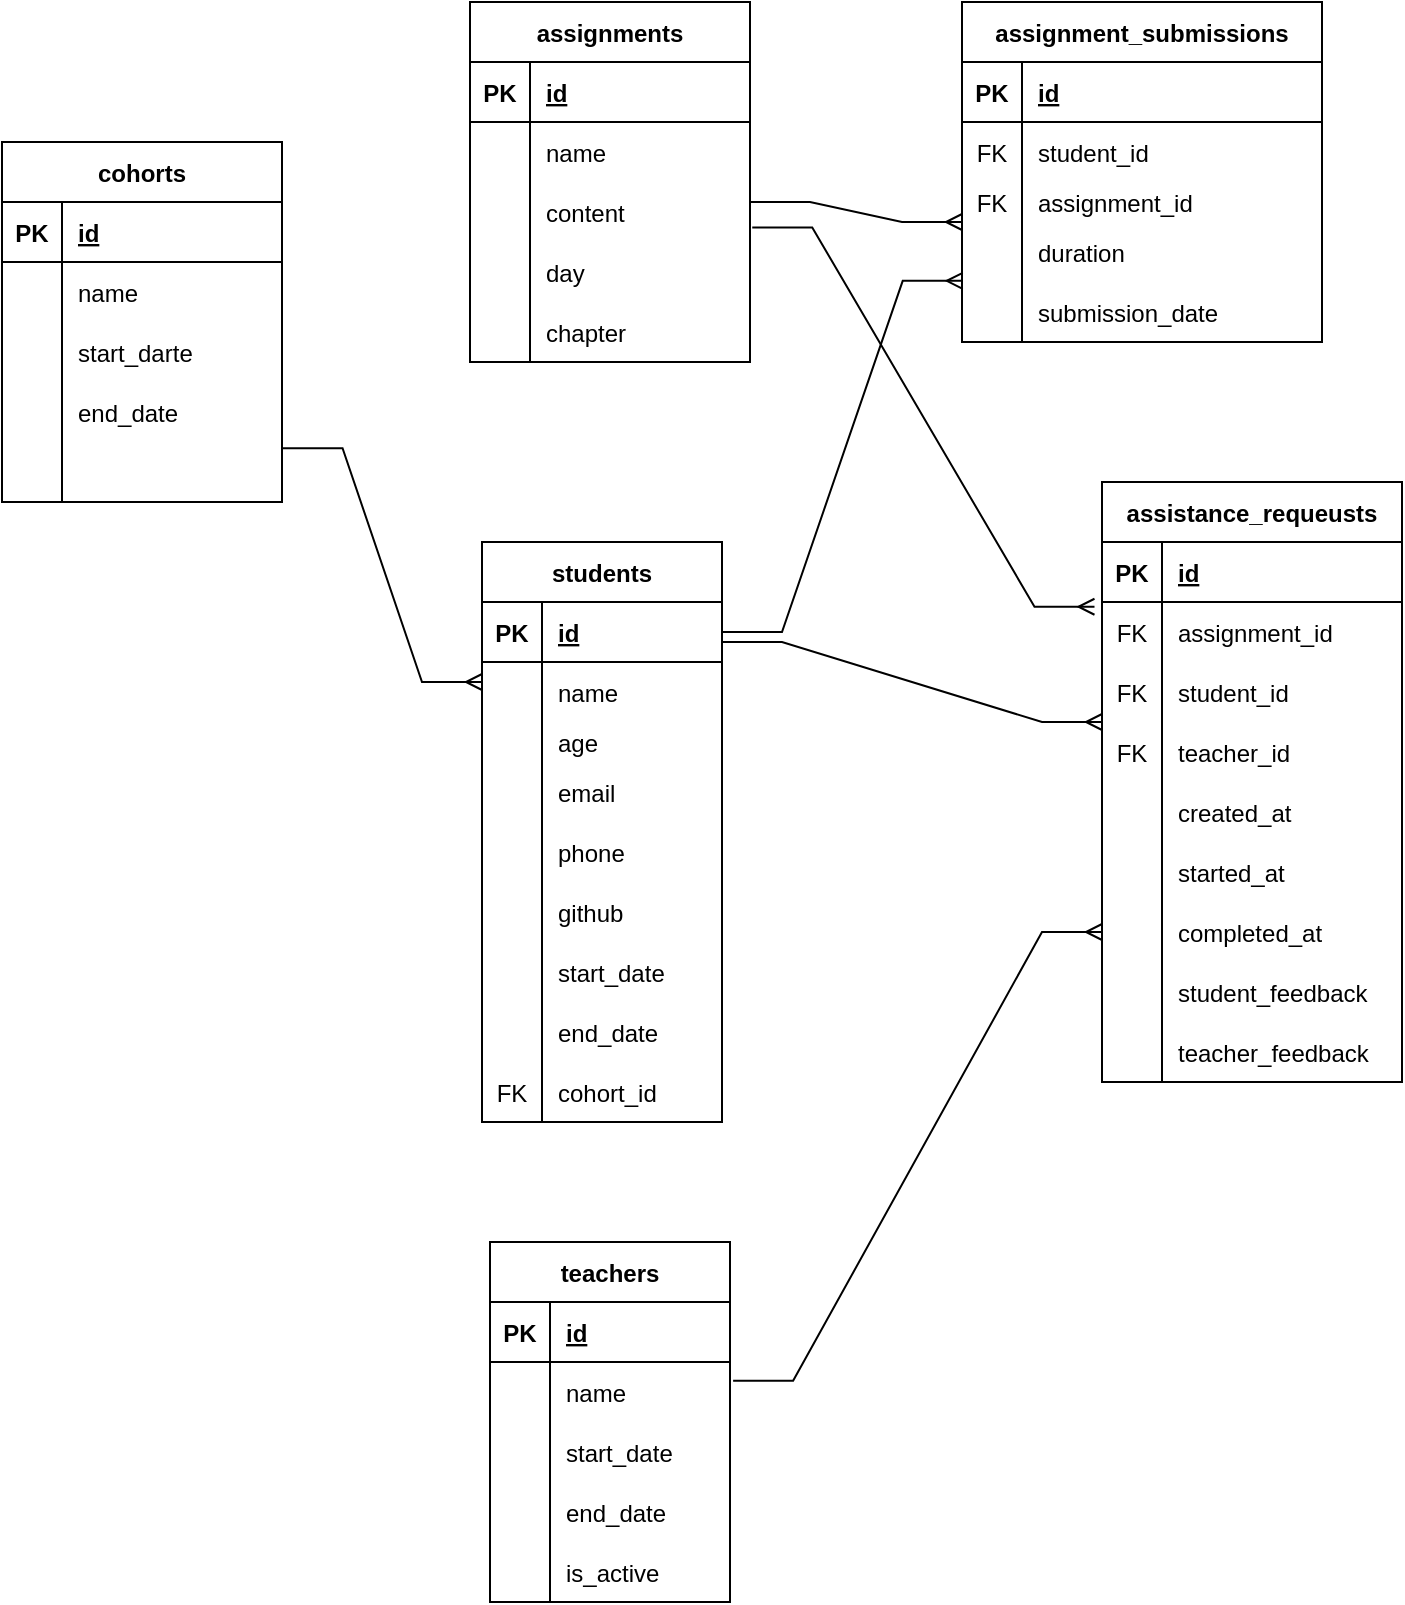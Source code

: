 <mxfile version="20.7.2" type="github"><diagram id="LZzgHVy19euPADQEbw0K" name="Page-1"><mxGraphModel dx="1434" dy="796" grid="1" gridSize="10" guides="1" tooltips="1" connect="1" arrows="1" fold="1" page="1" pageScale="1" pageWidth="827" pageHeight="1169" math="0" shadow="0"><root><mxCell id="0"/><mxCell id="1" parent="0"/><mxCell id="wdSl_G30ESvGgFCL4n-h-70" value="teachers" style="shape=table;startSize=30;container=1;collapsible=1;childLayout=tableLayout;fixedRows=1;rowLines=0;fontStyle=1;align=center;resizeLast=1;" parent="1" vertex="1"><mxGeometry x="284" y="660" width="120" height="180" as="geometry"/></mxCell><mxCell id="wdSl_G30ESvGgFCL4n-h-71" value="" style="shape=tableRow;horizontal=0;startSize=0;swimlaneHead=0;swimlaneBody=0;fillColor=none;collapsible=0;dropTarget=0;points=[[0,0.5],[1,0.5]];portConstraint=eastwest;top=0;left=0;right=0;bottom=1;" parent="wdSl_G30ESvGgFCL4n-h-70" vertex="1"><mxGeometry y="30" width="120" height="30" as="geometry"/></mxCell><mxCell id="wdSl_G30ESvGgFCL4n-h-72" value="PK" style="shape=partialRectangle;connectable=0;fillColor=none;top=0;left=0;bottom=0;right=0;fontStyle=1;overflow=hidden;" parent="wdSl_G30ESvGgFCL4n-h-71" vertex="1"><mxGeometry width="30" height="30" as="geometry"><mxRectangle width="30" height="30" as="alternateBounds"/></mxGeometry></mxCell><mxCell id="wdSl_G30ESvGgFCL4n-h-73" value="id" style="shape=partialRectangle;connectable=0;fillColor=none;top=0;left=0;bottom=0;right=0;align=left;spacingLeft=6;fontStyle=5;overflow=hidden;" parent="wdSl_G30ESvGgFCL4n-h-71" vertex="1"><mxGeometry x="30" width="90" height="30" as="geometry"><mxRectangle width="90" height="30" as="alternateBounds"/></mxGeometry></mxCell><mxCell id="wdSl_G30ESvGgFCL4n-h-74" value="" style="shape=tableRow;horizontal=0;startSize=0;swimlaneHead=0;swimlaneBody=0;fillColor=none;collapsible=0;dropTarget=0;points=[[0,0.5],[1,0.5]];portConstraint=eastwest;top=0;left=0;right=0;bottom=0;" parent="wdSl_G30ESvGgFCL4n-h-70" vertex="1"><mxGeometry y="60" width="120" height="30" as="geometry"/></mxCell><mxCell id="wdSl_G30ESvGgFCL4n-h-75" value="" style="shape=partialRectangle;connectable=0;fillColor=none;top=0;left=0;bottom=0;right=0;editable=1;overflow=hidden;" parent="wdSl_G30ESvGgFCL4n-h-74" vertex="1"><mxGeometry width="30" height="30" as="geometry"><mxRectangle width="30" height="30" as="alternateBounds"/></mxGeometry></mxCell><mxCell id="wdSl_G30ESvGgFCL4n-h-76" value="name" style="shape=partialRectangle;connectable=0;fillColor=none;top=0;left=0;bottom=0;right=0;align=left;spacingLeft=6;overflow=hidden;" parent="wdSl_G30ESvGgFCL4n-h-74" vertex="1"><mxGeometry x="30" width="90" height="30" as="geometry"><mxRectangle width="90" height="30" as="alternateBounds"/></mxGeometry></mxCell><mxCell id="wdSl_G30ESvGgFCL4n-h-77" value="" style="shape=tableRow;horizontal=0;startSize=0;swimlaneHead=0;swimlaneBody=0;fillColor=none;collapsible=0;dropTarget=0;points=[[0,0.5],[1,0.5]];portConstraint=eastwest;top=0;left=0;right=0;bottom=0;" parent="wdSl_G30ESvGgFCL4n-h-70" vertex="1"><mxGeometry y="90" width="120" height="30" as="geometry"/></mxCell><mxCell id="wdSl_G30ESvGgFCL4n-h-78" value="" style="shape=partialRectangle;connectable=0;fillColor=none;top=0;left=0;bottom=0;right=0;editable=1;overflow=hidden;" parent="wdSl_G30ESvGgFCL4n-h-77" vertex="1"><mxGeometry width="30" height="30" as="geometry"><mxRectangle width="30" height="30" as="alternateBounds"/></mxGeometry></mxCell><mxCell id="wdSl_G30ESvGgFCL4n-h-79" value="start_date" style="shape=partialRectangle;connectable=0;fillColor=none;top=0;left=0;bottom=0;right=0;align=left;spacingLeft=6;overflow=hidden;" parent="wdSl_G30ESvGgFCL4n-h-77" vertex="1"><mxGeometry x="30" width="90" height="30" as="geometry"><mxRectangle width="90" height="30" as="alternateBounds"/></mxGeometry></mxCell><mxCell id="wdSl_G30ESvGgFCL4n-h-80" value="" style="shape=tableRow;horizontal=0;startSize=0;swimlaneHead=0;swimlaneBody=0;fillColor=none;collapsible=0;dropTarget=0;points=[[0,0.5],[1,0.5]];portConstraint=eastwest;top=0;left=0;right=0;bottom=0;" parent="wdSl_G30ESvGgFCL4n-h-70" vertex="1"><mxGeometry y="120" width="120" height="30" as="geometry"/></mxCell><mxCell id="wdSl_G30ESvGgFCL4n-h-81" value="" style="shape=partialRectangle;connectable=0;fillColor=none;top=0;left=0;bottom=0;right=0;editable=1;overflow=hidden;" parent="wdSl_G30ESvGgFCL4n-h-80" vertex="1"><mxGeometry width="30" height="30" as="geometry"><mxRectangle width="30" height="30" as="alternateBounds"/></mxGeometry></mxCell><mxCell id="wdSl_G30ESvGgFCL4n-h-82" value="end_date" style="shape=partialRectangle;connectable=0;fillColor=none;top=0;left=0;bottom=0;right=0;align=left;spacingLeft=6;overflow=hidden;" parent="wdSl_G30ESvGgFCL4n-h-80" vertex="1"><mxGeometry x="30" width="90" height="30" as="geometry"><mxRectangle width="90" height="30" as="alternateBounds"/></mxGeometry></mxCell><mxCell id="wdSl_G30ESvGgFCL4n-h-83" value="" style="shape=tableRow;horizontal=0;startSize=0;swimlaneHead=0;swimlaneBody=0;fillColor=none;collapsible=0;dropTarget=0;points=[[0,0.5],[1,0.5]];portConstraint=eastwest;top=0;left=0;right=0;bottom=0;" parent="wdSl_G30ESvGgFCL4n-h-70" vertex="1"><mxGeometry y="150" width="120" height="30" as="geometry"/></mxCell><mxCell id="wdSl_G30ESvGgFCL4n-h-84" value="" style="shape=partialRectangle;connectable=0;fillColor=none;top=0;left=0;bottom=0;right=0;editable=1;overflow=hidden;" parent="wdSl_G30ESvGgFCL4n-h-83" vertex="1"><mxGeometry width="30" height="30" as="geometry"><mxRectangle width="30" height="30" as="alternateBounds"/></mxGeometry></mxCell><mxCell id="wdSl_G30ESvGgFCL4n-h-85" value="is_active" style="shape=partialRectangle;connectable=0;fillColor=none;top=0;left=0;bottom=0;right=0;align=left;spacingLeft=6;overflow=hidden;" parent="wdSl_G30ESvGgFCL4n-h-83" vertex="1"><mxGeometry x="30" width="90" height="30" as="geometry"><mxRectangle width="90" height="30" as="alternateBounds"/></mxGeometry></mxCell><mxCell id="wdSl_G30ESvGgFCL4n-h-95" value="assistance_requeusts" style="shape=table;startSize=30;container=1;collapsible=1;childLayout=tableLayout;fixedRows=1;rowLines=0;fontStyle=1;align=center;resizeLast=1;" parent="1" vertex="1"><mxGeometry x="590" y="280" width="150" height="300" as="geometry"/></mxCell><mxCell id="wdSl_G30ESvGgFCL4n-h-96" value="" style="shape=tableRow;horizontal=0;startSize=0;swimlaneHead=0;swimlaneBody=0;fillColor=none;collapsible=0;dropTarget=0;points=[[0,0.5],[1,0.5]];portConstraint=eastwest;top=0;left=0;right=0;bottom=1;" parent="wdSl_G30ESvGgFCL4n-h-95" vertex="1"><mxGeometry y="30" width="150" height="30" as="geometry"/></mxCell><mxCell id="wdSl_G30ESvGgFCL4n-h-97" value="PK" style="shape=partialRectangle;connectable=0;fillColor=none;top=0;left=0;bottom=0;right=0;fontStyle=1;overflow=hidden;" parent="wdSl_G30ESvGgFCL4n-h-96" vertex="1"><mxGeometry width="30" height="30" as="geometry"><mxRectangle width="30" height="30" as="alternateBounds"/></mxGeometry></mxCell><mxCell id="wdSl_G30ESvGgFCL4n-h-98" value="id" style="shape=partialRectangle;connectable=0;fillColor=none;top=0;left=0;bottom=0;right=0;align=left;spacingLeft=6;fontStyle=5;overflow=hidden;" parent="wdSl_G30ESvGgFCL4n-h-96" vertex="1"><mxGeometry x="30" width="120" height="30" as="geometry"><mxRectangle width="120" height="30" as="alternateBounds"/></mxGeometry></mxCell><mxCell id="wdSl_G30ESvGgFCL4n-h-99" value="" style="shape=tableRow;horizontal=0;startSize=0;swimlaneHead=0;swimlaneBody=0;fillColor=none;collapsible=0;dropTarget=0;points=[[0,0.5],[1,0.5]];portConstraint=eastwest;top=0;left=0;right=0;bottom=0;" parent="wdSl_G30ESvGgFCL4n-h-95" vertex="1"><mxGeometry y="60" width="150" height="30" as="geometry"/></mxCell><mxCell id="wdSl_G30ESvGgFCL4n-h-100" value="FK" style="shape=partialRectangle;connectable=0;fillColor=none;top=0;left=0;bottom=0;right=0;editable=1;overflow=hidden;" parent="wdSl_G30ESvGgFCL4n-h-99" vertex="1"><mxGeometry width="30" height="30" as="geometry"><mxRectangle width="30" height="30" as="alternateBounds"/></mxGeometry></mxCell><mxCell id="wdSl_G30ESvGgFCL4n-h-101" value="assignment_id" style="shape=partialRectangle;connectable=0;fillColor=none;top=0;left=0;bottom=0;right=0;align=left;spacingLeft=6;overflow=hidden;" parent="wdSl_G30ESvGgFCL4n-h-99" vertex="1"><mxGeometry x="30" width="120" height="30" as="geometry"><mxRectangle width="120" height="30" as="alternateBounds"/></mxGeometry></mxCell><mxCell id="wdSl_G30ESvGgFCL4n-h-102" value="" style="shape=tableRow;horizontal=0;startSize=0;swimlaneHead=0;swimlaneBody=0;fillColor=none;collapsible=0;dropTarget=0;points=[[0,0.5],[1,0.5]];portConstraint=eastwest;top=0;left=0;right=0;bottom=0;" parent="wdSl_G30ESvGgFCL4n-h-95" vertex="1"><mxGeometry y="90" width="150" height="30" as="geometry"/></mxCell><mxCell id="wdSl_G30ESvGgFCL4n-h-103" value="FK" style="shape=partialRectangle;connectable=0;fillColor=none;top=0;left=0;bottom=0;right=0;editable=1;overflow=hidden;" parent="wdSl_G30ESvGgFCL4n-h-102" vertex="1"><mxGeometry width="30" height="30" as="geometry"><mxRectangle width="30" height="30" as="alternateBounds"/></mxGeometry></mxCell><mxCell id="wdSl_G30ESvGgFCL4n-h-104" value="student_id" style="shape=partialRectangle;connectable=0;fillColor=none;top=0;left=0;bottom=0;right=0;align=left;spacingLeft=6;overflow=hidden;" parent="wdSl_G30ESvGgFCL4n-h-102" vertex="1"><mxGeometry x="30" width="120" height="30" as="geometry"><mxRectangle width="120" height="30" as="alternateBounds"/></mxGeometry></mxCell><mxCell id="wdSl_G30ESvGgFCL4n-h-105" value="" style="shape=tableRow;horizontal=0;startSize=0;swimlaneHead=0;swimlaneBody=0;fillColor=none;collapsible=0;dropTarget=0;points=[[0,0.5],[1,0.5]];portConstraint=eastwest;top=0;left=0;right=0;bottom=0;" parent="wdSl_G30ESvGgFCL4n-h-95" vertex="1"><mxGeometry y="120" width="150" height="30" as="geometry"/></mxCell><mxCell id="wdSl_G30ESvGgFCL4n-h-106" value="FK" style="shape=partialRectangle;connectable=0;fillColor=none;top=0;left=0;bottom=0;right=0;editable=1;overflow=hidden;" parent="wdSl_G30ESvGgFCL4n-h-105" vertex="1"><mxGeometry width="30" height="30" as="geometry"><mxRectangle width="30" height="30" as="alternateBounds"/></mxGeometry></mxCell><mxCell id="wdSl_G30ESvGgFCL4n-h-107" value="teacher_id" style="shape=partialRectangle;connectable=0;fillColor=none;top=0;left=0;bottom=0;right=0;align=left;spacingLeft=6;overflow=hidden;" parent="wdSl_G30ESvGgFCL4n-h-105" vertex="1"><mxGeometry x="30" width="120" height="30" as="geometry"><mxRectangle width="120" height="30" as="alternateBounds"/></mxGeometry></mxCell><mxCell id="wdSl_G30ESvGgFCL4n-h-108" value="" style="shape=tableRow;horizontal=0;startSize=0;swimlaneHead=0;swimlaneBody=0;fillColor=none;collapsible=0;dropTarget=0;points=[[0,0.5],[1,0.5]];portConstraint=eastwest;top=0;left=0;right=0;bottom=0;" parent="wdSl_G30ESvGgFCL4n-h-95" vertex="1"><mxGeometry y="150" width="150" height="30" as="geometry"/></mxCell><mxCell id="wdSl_G30ESvGgFCL4n-h-109" value="" style="shape=partialRectangle;connectable=0;fillColor=none;top=0;left=0;bottom=0;right=0;editable=1;overflow=hidden;" parent="wdSl_G30ESvGgFCL4n-h-108" vertex="1"><mxGeometry width="30" height="30" as="geometry"><mxRectangle width="30" height="30" as="alternateBounds"/></mxGeometry></mxCell><mxCell id="wdSl_G30ESvGgFCL4n-h-110" value="created_at" style="shape=partialRectangle;connectable=0;fillColor=none;top=0;left=0;bottom=0;right=0;align=left;spacingLeft=6;overflow=hidden;" parent="wdSl_G30ESvGgFCL4n-h-108" vertex="1"><mxGeometry x="30" width="120" height="30" as="geometry"><mxRectangle width="120" height="30" as="alternateBounds"/></mxGeometry></mxCell><mxCell id="wdSl_G30ESvGgFCL4n-h-111" value="" style="shape=tableRow;horizontal=0;startSize=0;swimlaneHead=0;swimlaneBody=0;fillColor=none;collapsible=0;dropTarget=0;points=[[0,0.5],[1,0.5]];portConstraint=eastwest;top=0;left=0;right=0;bottom=0;" parent="wdSl_G30ESvGgFCL4n-h-95" vertex="1"><mxGeometry y="180" width="150" height="30" as="geometry"/></mxCell><mxCell id="wdSl_G30ESvGgFCL4n-h-112" value="" style="shape=partialRectangle;connectable=0;fillColor=none;top=0;left=0;bottom=0;right=0;editable=1;overflow=hidden;" parent="wdSl_G30ESvGgFCL4n-h-111" vertex="1"><mxGeometry width="30" height="30" as="geometry"><mxRectangle width="30" height="30" as="alternateBounds"/></mxGeometry></mxCell><mxCell id="wdSl_G30ESvGgFCL4n-h-113" value="started_at" style="shape=partialRectangle;connectable=0;fillColor=none;top=0;left=0;bottom=0;right=0;align=left;spacingLeft=6;overflow=hidden;" parent="wdSl_G30ESvGgFCL4n-h-111" vertex="1"><mxGeometry x="30" width="120" height="30" as="geometry"><mxRectangle width="120" height="30" as="alternateBounds"/></mxGeometry></mxCell><mxCell id="wdSl_G30ESvGgFCL4n-h-114" value="" style="shape=tableRow;horizontal=0;startSize=0;swimlaneHead=0;swimlaneBody=0;fillColor=none;collapsible=0;dropTarget=0;points=[[0,0.5],[1,0.5]];portConstraint=eastwest;top=0;left=0;right=0;bottom=0;" parent="wdSl_G30ESvGgFCL4n-h-95" vertex="1"><mxGeometry y="210" width="150" height="30" as="geometry"/></mxCell><mxCell id="wdSl_G30ESvGgFCL4n-h-115" value="" style="shape=partialRectangle;connectable=0;fillColor=none;top=0;left=0;bottom=0;right=0;editable=1;overflow=hidden;" parent="wdSl_G30ESvGgFCL4n-h-114" vertex="1"><mxGeometry width="30" height="30" as="geometry"><mxRectangle width="30" height="30" as="alternateBounds"/></mxGeometry></mxCell><mxCell id="wdSl_G30ESvGgFCL4n-h-116" value="completed_at" style="shape=partialRectangle;connectable=0;fillColor=none;top=0;left=0;bottom=0;right=0;align=left;spacingLeft=6;overflow=hidden;" parent="wdSl_G30ESvGgFCL4n-h-114" vertex="1"><mxGeometry x="30" width="120" height="30" as="geometry"><mxRectangle width="120" height="30" as="alternateBounds"/></mxGeometry></mxCell><mxCell id="wdSl_G30ESvGgFCL4n-h-117" value="" style="shape=tableRow;horizontal=0;startSize=0;swimlaneHead=0;swimlaneBody=0;fillColor=none;collapsible=0;dropTarget=0;points=[[0,0.5],[1,0.5]];portConstraint=eastwest;top=0;left=0;right=0;bottom=0;" parent="wdSl_G30ESvGgFCL4n-h-95" vertex="1"><mxGeometry y="240" width="150" height="30" as="geometry"/></mxCell><mxCell id="wdSl_G30ESvGgFCL4n-h-118" value="" style="shape=partialRectangle;connectable=0;fillColor=none;top=0;left=0;bottom=0;right=0;editable=1;overflow=hidden;" parent="wdSl_G30ESvGgFCL4n-h-117" vertex="1"><mxGeometry width="30" height="30" as="geometry"><mxRectangle width="30" height="30" as="alternateBounds"/></mxGeometry></mxCell><mxCell id="wdSl_G30ESvGgFCL4n-h-119" value="student_feedback" style="shape=partialRectangle;connectable=0;fillColor=none;top=0;left=0;bottom=0;right=0;align=left;spacingLeft=6;overflow=hidden;" parent="wdSl_G30ESvGgFCL4n-h-117" vertex="1"><mxGeometry x="30" width="120" height="30" as="geometry"><mxRectangle width="120" height="30" as="alternateBounds"/></mxGeometry></mxCell><mxCell id="wdSl_G30ESvGgFCL4n-h-120" value="" style="shape=tableRow;horizontal=0;startSize=0;swimlaneHead=0;swimlaneBody=0;fillColor=none;collapsible=0;dropTarget=0;points=[[0,0.5],[1,0.5]];portConstraint=eastwest;top=0;left=0;right=0;bottom=0;" parent="wdSl_G30ESvGgFCL4n-h-95" vertex="1"><mxGeometry y="270" width="150" height="30" as="geometry"/></mxCell><mxCell id="wdSl_G30ESvGgFCL4n-h-121" value="" style="shape=partialRectangle;connectable=0;fillColor=none;top=0;left=0;bottom=0;right=0;editable=1;overflow=hidden;" parent="wdSl_G30ESvGgFCL4n-h-120" vertex="1"><mxGeometry width="30" height="30" as="geometry"><mxRectangle width="30" height="30" as="alternateBounds"/></mxGeometry></mxCell><mxCell id="wdSl_G30ESvGgFCL4n-h-122" value="teacher_feedback" style="shape=partialRectangle;connectable=0;fillColor=none;top=0;left=0;bottom=0;right=0;align=left;spacingLeft=6;overflow=hidden;" parent="wdSl_G30ESvGgFCL4n-h-120" vertex="1"><mxGeometry x="30" width="120" height="30" as="geometry"><mxRectangle width="120" height="30" as="alternateBounds"/></mxGeometry></mxCell><mxCell id="wdSl_G30ESvGgFCL4n-h-123" value="students" style="shape=table;startSize=30;container=1;collapsible=1;childLayout=tableLayout;fixedRows=1;rowLines=0;fontStyle=1;align=center;resizeLast=1;" parent="1" vertex="1"><mxGeometry x="280" y="310" width="120" height="290" as="geometry"/></mxCell><mxCell id="wdSl_G30ESvGgFCL4n-h-124" value="" style="shape=tableRow;horizontal=0;startSize=0;swimlaneHead=0;swimlaneBody=0;fillColor=none;collapsible=0;dropTarget=0;points=[[0,0.5],[1,0.5]];portConstraint=eastwest;top=0;left=0;right=0;bottom=1;" parent="wdSl_G30ESvGgFCL4n-h-123" vertex="1"><mxGeometry y="30" width="120" height="30" as="geometry"/></mxCell><mxCell id="wdSl_G30ESvGgFCL4n-h-125" value="PK" style="shape=partialRectangle;connectable=0;fillColor=none;top=0;left=0;bottom=0;right=0;fontStyle=1;overflow=hidden;" parent="wdSl_G30ESvGgFCL4n-h-124" vertex="1"><mxGeometry width="30" height="30" as="geometry"><mxRectangle width="30" height="30" as="alternateBounds"/></mxGeometry></mxCell><mxCell id="wdSl_G30ESvGgFCL4n-h-126" value="id" style="shape=partialRectangle;connectable=0;fillColor=none;top=0;left=0;bottom=0;right=0;align=left;spacingLeft=6;fontStyle=5;overflow=hidden;" parent="wdSl_G30ESvGgFCL4n-h-124" vertex="1"><mxGeometry x="30" width="90" height="30" as="geometry"><mxRectangle width="90" height="30" as="alternateBounds"/></mxGeometry></mxCell><mxCell id="wdSl_G30ESvGgFCL4n-h-127" value="" style="shape=tableRow;horizontal=0;startSize=0;swimlaneHead=0;swimlaneBody=0;fillColor=none;collapsible=0;dropTarget=0;points=[[0,0.5],[1,0.5]];portConstraint=eastwest;top=0;left=0;right=0;bottom=0;" parent="wdSl_G30ESvGgFCL4n-h-123" vertex="1"><mxGeometry y="60" width="120" height="30" as="geometry"/></mxCell><mxCell id="wdSl_G30ESvGgFCL4n-h-128" value="" style="shape=partialRectangle;connectable=0;fillColor=none;top=0;left=0;bottom=0;right=0;editable=1;overflow=hidden;" parent="wdSl_G30ESvGgFCL4n-h-127" vertex="1"><mxGeometry width="30" height="30" as="geometry"><mxRectangle width="30" height="30" as="alternateBounds"/></mxGeometry></mxCell><mxCell id="wdSl_G30ESvGgFCL4n-h-129" value="name" style="shape=partialRectangle;connectable=0;fillColor=none;top=0;left=0;bottom=0;right=0;align=left;spacingLeft=6;overflow=hidden;" parent="wdSl_G30ESvGgFCL4n-h-127" vertex="1"><mxGeometry x="30" width="90" height="30" as="geometry"><mxRectangle width="90" height="30" as="alternateBounds"/></mxGeometry></mxCell><mxCell id="wdSl_G30ESvGgFCL4n-h-130" value="" style="shape=tableRow;horizontal=0;startSize=0;swimlaneHead=0;swimlaneBody=0;fillColor=none;collapsible=0;dropTarget=0;points=[[0,0.5],[1,0.5]];portConstraint=eastwest;top=0;left=0;right=0;bottom=0;" parent="wdSl_G30ESvGgFCL4n-h-123" vertex="1"><mxGeometry y="90" width="120" height="20" as="geometry"/></mxCell><mxCell id="wdSl_G30ESvGgFCL4n-h-131" value="" style="shape=partialRectangle;connectable=0;fillColor=none;top=0;left=0;bottom=0;right=0;editable=1;overflow=hidden;" parent="wdSl_G30ESvGgFCL4n-h-130" vertex="1"><mxGeometry width="30" height="20" as="geometry"><mxRectangle width="30" height="20" as="alternateBounds"/></mxGeometry></mxCell><mxCell id="wdSl_G30ESvGgFCL4n-h-132" value="age" style="shape=partialRectangle;connectable=0;fillColor=none;top=0;left=0;bottom=0;right=0;align=left;spacingLeft=6;overflow=hidden;" parent="wdSl_G30ESvGgFCL4n-h-130" vertex="1"><mxGeometry x="30" width="90" height="20" as="geometry"><mxRectangle width="90" height="20" as="alternateBounds"/></mxGeometry></mxCell><mxCell id="wdSl_G30ESvGgFCL4n-h-133" value="" style="shape=tableRow;horizontal=0;startSize=0;swimlaneHead=0;swimlaneBody=0;fillColor=none;collapsible=0;dropTarget=0;points=[[0,0.5],[1,0.5]];portConstraint=eastwest;top=0;left=0;right=0;bottom=0;" parent="wdSl_G30ESvGgFCL4n-h-123" vertex="1"><mxGeometry y="110" width="120" height="30" as="geometry"/></mxCell><mxCell id="wdSl_G30ESvGgFCL4n-h-134" value="" style="shape=partialRectangle;connectable=0;fillColor=none;top=0;left=0;bottom=0;right=0;editable=1;overflow=hidden;" parent="wdSl_G30ESvGgFCL4n-h-133" vertex="1"><mxGeometry width="30" height="30" as="geometry"><mxRectangle width="30" height="30" as="alternateBounds"/></mxGeometry></mxCell><mxCell id="wdSl_G30ESvGgFCL4n-h-135" value="email" style="shape=partialRectangle;connectable=0;fillColor=none;top=0;left=0;bottom=0;right=0;align=left;spacingLeft=6;overflow=hidden;" parent="wdSl_G30ESvGgFCL4n-h-133" vertex="1"><mxGeometry x="30" width="90" height="30" as="geometry"><mxRectangle width="90" height="30" as="alternateBounds"/></mxGeometry></mxCell><mxCell id="wdSl_G30ESvGgFCL4n-h-136" value="" style="shape=tableRow;horizontal=0;startSize=0;swimlaneHead=0;swimlaneBody=0;fillColor=none;collapsible=0;dropTarget=0;points=[[0,0.5],[1,0.5]];portConstraint=eastwest;top=0;left=0;right=0;bottom=0;" parent="wdSl_G30ESvGgFCL4n-h-123" vertex="1"><mxGeometry y="140" width="120" height="30" as="geometry"/></mxCell><mxCell id="wdSl_G30ESvGgFCL4n-h-137" value="" style="shape=partialRectangle;connectable=0;fillColor=none;top=0;left=0;bottom=0;right=0;editable=1;overflow=hidden;" parent="wdSl_G30ESvGgFCL4n-h-136" vertex="1"><mxGeometry width="30" height="30" as="geometry"><mxRectangle width="30" height="30" as="alternateBounds"/></mxGeometry></mxCell><mxCell id="wdSl_G30ESvGgFCL4n-h-138" value="phone" style="shape=partialRectangle;connectable=0;fillColor=none;top=0;left=0;bottom=0;right=0;align=left;spacingLeft=6;overflow=hidden;" parent="wdSl_G30ESvGgFCL4n-h-136" vertex="1"><mxGeometry x="30" width="90" height="30" as="geometry"><mxRectangle width="90" height="30" as="alternateBounds"/></mxGeometry></mxCell><mxCell id="wdSl_G30ESvGgFCL4n-h-343" value="" style="shape=tableRow;horizontal=0;startSize=0;swimlaneHead=0;swimlaneBody=0;fillColor=none;collapsible=0;dropTarget=0;points=[[0,0.5],[1,0.5]];portConstraint=eastwest;top=0;left=0;right=0;bottom=0;" parent="wdSl_G30ESvGgFCL4n-h-123" vertex="1"><mxGeometry y="170" width="120" height="30" as="geometry"/></mxCell><mxCell id="wdSl_G30ESvGgFCL4n-h-344" value="" style="shape=partialRectangle;connectable=0;fillColor=none;top=0;left=0;bottom=0;right=0;editable=1;overflow=hidden;" parent="wdSl_G30ESvGgFCL4n-h-343" vertex="1"><mxGeometry width="30" height="30" as="geometry"><mxRectangle width="30" height="30" as="alternateBounds"/></mxGeometry></mxCell><mxCell id="wdSl_G30ESvGgFCL4n-h-345" value="github" style="shape=partialRectangle;connectable=0;fillColor=none;top=0;left=0;bottom=0;right=0;align=left;spacingLeft=6;overflow=hidden;" parent="wdSl_G30ESvGgFCL4n-h-343" vertex="1"><mxGeometry x="30" width="90" height="30" as="geometry"><mxRectangle width="90" height="30" as="alternateBounds"/></mxGeometry></mxCell><mxCell id="wdSl_G30ESvGgFCL4n-h-346" value="" style="shape=tableRow;horizontal=0;startSize=0;swimlaneHead=0;swimlaneBody=0;fillColor=none;collapsible=0;dropTarget=0;points=[[0,0.5],[1,0.5]];portConstraint=eastwest;top=0;left=0;right=0;bottom=0;" parent="wdSl_G30ESvGgFCL4n-h-123" vertex="1"><mxGeometry y="200" width="120" height="30" as="geometry"/></mxCell><mxCell id="wdSl_G30ESvGgFCL4n-h-347" value="" style="shape=partialRectangle;connectable=0;fillColor=none;top=0;left=0;bottom=0;right=0;editable=1;overflow=hidden;" parent="wdSl_G30ESvGgFCL4n-h-346" vertex="1"><mxGeometry width="30" height="30" as="geometry"><mxRectangle width="30" height="30" as="alternateBounds"/></mxGeometry></mxCell><mxCell id="wdSl_G30ESvGgFCL4n-h-348" value="start_date" style="shape=partialRectangle;connectable=0;fillColor=none;top=0;left=0;bottom=0;right=0;align=left;spacingLeft=6;overflow=hidden;" parent="wdSl_G30ESvGgFCL4n-h-346" vertex="1"><mxGeometry x="30" width="90" height="30" as="geometry"><mxRectangle width="90" height="30" as="alternateBounds"/></mxGeometry></mxCell><mxCell id="wdSl_G30ESvGgFCL4n-h-349" value="" style="shape=tableRow;horizontal=0;startSize=0;swimlaneHead=0;swimlaneBody=0;fillColor=none;collapsible=0;dropTarget=0;points=[[0,0.5],[1,0.5]];portConstraint=eastwest;top=0;left=0;right=0;bottom=0;" parent="wdSl_G30ESvGgFCL4n-h-123" vertex="1"><mxGeometry y="230" width="120" height="30" as="geometry"/></mxCell><mxCell id="wdSl_G30ESvGgFCL4n-h-350" value="" style="shape=partialRectangle;connectable=0;fillColor=none;top=0;left=0;bottom=0;right=0;editable=1;overflow=hidden;" parent="wdSl_G30ESvGgFCL4n-h-349" vertex="1"><mxGeometry width="30" height="30" as="geometry"><mxRectangle width="30" height="30" as="alternateBounds"/></mxGeometry></mxCell><mxCell id="wdSl_G30ESvGgFCL4n-h-351" value="end_date" style="shape=partialRectangle;connectable=0;fillColor=none;top=0;left=0;bottom=0;right=0;align=left;spacingLeft=6;overflow=hidden;" parent="wdSl_G30ESvGgFCL4n-h-349" vertex="1"><mxGeometry x="30" width="90" height="30" as="geometry"><mxRectangle width="90" height="30" as="alternateBounds"/></mxGeometry></mxCell><mxCell id="wdSl_G30ESvGgFCL4n-h-352" value="" style="shape=tableRow;horizontal=0;startSize=0;swimlaneHead=0;swimlaneBody=0;fillColor=none;collapsible=0;dropTarget=0;points=[[0,0.5],[1,0.5]];portConstraint=eastwest;top=0;left=0;right=0;bottom=0;" parent="wdSl_G30ESvGgFCL4n-h-123" vertex="1"><mxGeometry y="260" width="120" height="30" as="geometry"/></mxCell><mxCell id="wdSl_G30ESvGgFCL4n-h-353" value="FK" style="shape=partialRectangle;connectable=0;fillColor=none;top=0;left=0;bottom=0;right=0;editable=1;overflow=hidden;" parent="wdSl_G30ESvGgFCL4n-h-352" vertex="1"><mxGeometry width="30" height="30" as="geometry"><mxRectangle width="30" height="30" as="alternateBounds"/></mxGeometry></mxCell><mxCell id="wdSl_G30ESvGgFCL4n-h-354" value="cohort_id" style="shape=partialRectangle;connectable=0;fillColor=none;top=0;left=0;bottom=0;right=0;align=left;spacingLeft=6;overflow=hidden;" parent="wdSl_G30ESvGgFCL4n-h-352" vertex="1"><mxGeometry x="30" width="90" height="30" as="geometry"><mxRectangle width="90" height="30" as="alternateBounds"/></mxGeometry></mxCell><mxCell id="wdSl_G30ESvGgFCL4n-h-141" value="" style="edgeStyle=entityRelationEdgeStyle;fontSize=12;html=1;endArrow=ERmany;rounded=0;entryX=0;entryY=0.5;entryDx=0;entryDy=0;exitX=1.013;exitY=0.314;exitDx=0;exitDy=0;exitPerimeter=0;" parent="1" source="wdSl_G30ESvGgFCL4n-h-74" target="wdSl_G30ESvGgFCL4n-h-114" edge="1"><mxGeometry width="100" height="100" relative="1" as="geometry"><mxPoint x="220" y="350" as="sourcePoint"/><mxPoint x="320" y="250" as="targetPoint"/></mxGeometry></mxCell><mxCell id="wdSl_G30ESvGgFCL4n-h-153" value="" style="edgeStyle=entityRelationEdgeStyle;fontSize=12;html=1;endArrow=ERmany;rounded=0;movable=1;resizable=1;rotatable=1;deletable=1;editable=1;connectable=1;entryX=0;entryY=0;entryDx=0;entryDy=0;entryPerimeter=0;" parent="1" target="wdSl_G30ESvGgFCL4n-h-105" edge="1"><mxGeometry width="100" height="100" relative="1" as="geometry"><mxPoint x="400" y="360" as="sourcePoint"/><mxPoint x="500" y="350" as="targetPoint"/></mxGeometry></mxCell><mxCell id="wdSl_G30ESvGgFCL4n-h-154" value="assignments" style="shape=table;startSize=30;container=1;collapsible=1;childLayout=tableLayout;fixedRows=1;rowLines=0;fontStyle=1;align=center;resizeLast=1;" parent="1" vertex="1"><mxGeometry x="274" y="40" width="140" height="180" as="geometry"/></mxCell><mxCell id="wdSl_G30ESvGgFCL4n-h-155" value="" style="shape=tableRow;horizontal=0;startSize=0;swimlaneHead=0;swimlaneBody=0;fillColor=none;collapsible=0;dropTarget=0;points=[[0,0.5],[1,0.5]];portConstraint=eastwest;top=0;left=0;right=0;bottom=1;" parent="wdSl_G30ESvGgFCL4n-h-154" vertex="1"><mxGeometry y="30" width="140" height="30" as="geometry"/></mxCell><mxCell id="wdSl_G30ESvGgFCL4n-h-156" value="PK" style="shape=partialRectangle;connectable=0;fillColor=none;top=0;left=0;bottom=0;right=0;fontStyle=1;overflow=hidden;" parent="wdSl_G30ESvGgFCL4n-h-155" vertex="1"><mxGeometry width="30" height="30" as="geometry"><mxRectangle width="30" height="30" as="alternateBounds"/></mxGeometry></mxCell><mxCell id="wdSl_G30ESvGgFCL4n-h-157" value="id" style="shape=partialRectangle;connectable=0;fillColor=none;top=0;left=0;bottom=0;right=0;align=left;spacingLeft=6;fontStyle=5;overflow=hidden;" parent="wdSl_G30ESvGgFCL4n-h-155" vertex="1"><mxGeometry x="30" width="110" height="30" as="geometry"><mxRectangle width="110" height="30" as="alternateBounds"/></mxGeometry></mxCell><mxCell id="wdSl_G30ESvGgFCL4n-h-158" value="" style="shape=tableRow;horizontal=0;startSize=0;swimlaneHead=0;swimlaneBody=0;fillColor=none;collapsible=0;dropTarget=0;points=[[0,0.5],[1,0.5]];portConstraint=eastwest;top=0;left=0;right=0;bottom=0;" parent="wdSl_G30ESvGgFCL4n-h-154" vertex="1"><mxGeometry y="60" width="140" height="30" as="geometry"/></mxCell><mxCell id="wdSl_G30ESvGgFCL4n-h-159" value="" style="shape=partialRectangle;connectable=0;fillColor=none;top=0;left=0;bottom=0;right=0;editable=1;overflow=hidden;" parent="wdSl_G30ESvGgFCL4n-h-158" vertex="1"><mxGeometry width="30" height="30" as="geometry"><mxRectangle width="30" height="30" as="alternateBounds"/></mxGeometry></mxCell><mxCell id="wdSl_G30ESvGgFCL4n-h-160" value="name" style="shape=partialRectangle;connectable=0;fillColor=none;top=0;left=0;bottom=0;right=0;align=left;spacingLeft=6;overflow=hidden;" parent="wdSl_G30ESvGgFCL4n-h-158" vertex="1"><mxGeometry x="30" width="110" height="30" as="geometry"><mxRectangle width="110" height="30" as="alternateBounds"/></mxGeometry></mxCell><mxCell id="wdSl_G30ESvGgFCL4n-h-161" value="" style="shape=tableRow;horizontal=0;startSize=0;swimlaneHead=0;swimlaneBody=0;fillColor=none;collapsible=0;dropTarget=0;points=[[0,0.5],[1,0.5]];portConstraint=eastwest;top=0;left=0;right=0;bottom=0;" parent="wdSl_G30ESvGgFCL4n-h-154" vertex="1"><mxGeometry y="90" width="140" height="30" as="geometry"/></mxCell><mxCell id="wdSl_G30ESvGgFCL4n-h-162" value="" style="shape=partialRectangle;connectable=0;fillColor=none;top=0;left=0;bottom=0;right=0;editable=1;overflow=hidden;" parent="wdSl_G30ESvGgFCL4n-h-161" vertex="1"><mxGeometry width="30" height="30" as="geometry"><mxRectangle width="30" height="30" as="alternateBounds"/></mxGeometry></mxCell><mxCell id="wdSl_G30ESvGgFCL4n-h-163" value="content" style="shape=partialRectangle;connectable=0;fillColor=none;top=0;left=0;bottom=0;right=0;align=left;spacingLeft=6;overflow=hidden;" parent="wdSl_G30ESvGgFCL4n-h-161" vertex="1"><mxGeometry x="30" width="110" height="30" as="geometry"><mxRectangle width="110" height="30" as="alternateBounds"/></mxGeometry></mxCell><mxCell id="wdSl_G30ESvGgFCL4n-h-164" value="" style="shape=tableRow;horizontal=0;startSize=0;swimlaneHead=0;swimlaneBody=0;fillColor=none;collapsible=0;dropTarget=0;points=[[0,0.5],[1,0.5]];portConstraint=eastwest;top=0;left=0;right=0;bottom=0;" parent="wdSl_G30ESvGgFCL4n-h-154" vertex="1"><mxGeometry y="120" width="140" height="30" as="geometry"/></mxCell><mxCell id="wdSl_G30ESvGgFCL4n-h-165" value="" style="shape=partialRectangle;connectable=0;fillColor=none;top=0;left=0;bottom=0;right=0;editable=1;overflow=hidden;" parent="wdSl_G30ESvGgFCL4n-h-164" vertex="1"><mxGeometry width="30" height="30" as="geometry"><mxRectangle width="30" height="30" as="alternateBounds"/></mxGeometry></mxCell><mxCell id="wdSl_G30ESvGgFCL4n-h-166" value="day" style="shape=partialRectangle;connectable=0;fillColor=none;top=0;left=0;bottom=0;right=0;align=left;spacingLeft=6;overflow=hidden;" parent="wdSl_G30ESvGgFCL4n-h-164" vertex="1"><mxGeometry x="30" width="110" height="30" as="geometry"><mxRectangle width="110" height="30" as="alternateBounds"/></mxGeometry></mxCell><mxCell id="wdSl_G30ESvGgFCL4n-h-180" value="" style="shape=tableRow;horizontal=0;startSize=0;swimlaneHead=0;swimlaneBody=0;fillColor=none;collapsible=0;dropTarget=0;points=[[0,0.5],[1,0.5]];portConstraint=eastwest;top=0;left=0;right=0;bottom=0;" parent="wdSl_G30ESvGgFCL4n-h-154" vertex="1"><mxGeometry y="150" width="140" height="30" as="geometry"/></mxCell><mxCell id="wdSl_G30ESvGgFCL4n-h-181" value="" style="shape=partialRectangle;connectable=0;fillColor=none;top=0;left=0;bottom=0;right=0;editable=1;overflow=hidden;" parent="wdSl_G30ESvGgFCL4n-h-180" vertex="1"><mxGeometry width="30" height="30" as="geometry"><mxRectangle width="30" height="30" as="alternateBounds"/></mxGeometry></mxCell><mxCell id="wdSl_G30ESvGgFCL4n-h-182" value="chapter" style="shape=partialRectangle;connectable=0;fillColor=none;top=0;left=0;bottom=0;right=0;align=left;spacingLeft=6;overflow=hidden;" parent="wdSl_G30ESvGgFCL4n-h-180" vertex="1"><mxGeometry x="30" width="110" height="30" as="geometry"><mxRectangle width="110" height="30" as="alternateBounds"/></mxGeometry></mxCell><mxCell id="wdSl_G30ESvGgFCL4n-h-231" value="assignment_submissions" style="shape=table;startSize=30;container=1;collapsible=1;childLayout=tableLayout;fixedRows=1;rowLines=0;fontStyle=1;align=center;resizeLast=1;" parent="1" vertex="1"><mxGeometry x="520" y="40" width="180" height="170" as="geometry"/></mxCell><mxCell id="wdSl_G30ESvGgFCL4n-h-232" value="" style="shape=tableRow;horizontal=0;startSize=0;swimlaneHead=0;swimlaneBody=0;fillColor=none;collapsible=0;dropTarget=0;points=[[0,0.5],[1,0.5]];portConstraint=eastwest;top=0;left=0;right=0;bottom=1;" parent="wdSl_G30ESvGgFCL4n-h-231" vertex="1"><mxGeometry y="30" width="180" height="30" as="geometry"/></mxCell><mxCell id="wdSl_G30ESvGgFCL4n-h-233" value="PK" style="shape=partialRectangle;connectable=0;fillColor=none;top=0;left=0;bottom=0;right=0;fontStyle=1;overflow=hidden;" parent="wdSl_G30ESvGgFCL4n-h-232" vertex="1"><mxGeometry width="30" height="30" as="geometry"><mxRectangle width="30" height="30" as="alternateBounds"/></mxGeometry></mxCell><mxCell id="wdSl_G30ESvGgFCL4n-h-234" value="id" style="shape=partialRectangle;connectable=0;fillColor=none;top=0;left=0;bottom=0;right=0;align=left;spacingLeft=6;fontStyle=5;overflow=hidden;" parent="wdSl_G30ESvGgFCL4n-h-232" vertex="1"><mxGeometry x="30" width="150" height="30" as="geometry"><mxRectangle width="150" height="30" as="alternateBounds"/></mxGeometry></mxCell><mxCell id="wdSl_G30ESvGgFCL4n-h-235" value="" style="shape=tableRow;horizontal=0;startSize=0;swimlaneHead=0;swimlaneBody=0;fillColor=none;collapsible=0;dropTarget=0;points=[[0,0.5],[1,0.5]];portConstraint=eastwest;top=0;left=0;right=0;bottom=0;" parent="wdSl_G30ESvGgFCL4n-h-231" vertex="1"><mxGeometry y="60" width="180" height="30" as="geometry"/></mxCell><mxCell id="wdSl_G30ESvGgFCL4n-h-236" value="FK" style="shape=partialRectangle;connectable=0;fillColor=none;top=0;left=0;bottom=0;right=0;editable=1;overflow=hidden;" parent="wdSl_G30ESvGgFCL4n-h-235" vertex="1"><mxGeometry width="30" height="30" as="geometry"><mxRectangle width="30" height="30" as="alternateBounds"/></mxGeometry></mxCell><mxCell id="wdSl_G30ESvGgFCL4n-h-237" value="student_id" style="shape=partialRectangle;connectable=0;fillColor=none;top=0;left=0;bottom=0;right=0;align=left;spacingLeft=6;overflow=hidden;" parent="wdSl_G30ESvGgFCL4n-h-235" vertex="1"><mxGeometry x="30" width="150" height="30" as="geometry"><mxRectangle width="150" height="30" as="alternateBounds"/></mxGeometry></mxCell><mxCell id="wdSl_G30ESvGgFCL4n-h-238" value="" style="shape=tableRow;horizontal=0;startSize=0;swimlaneHead=0;swimlaneBody=0;fillColor=none;collapsible=0;dropTarget=0;points=[[0,0.5],[1,0.5]];portConstraint=eastwest;top=0;left=0;right=0;bottom=0;" parent="wdSl_G30ESvGgFCL4n-h-231" vertex="1"><mxGeometry y="90" width="180" height="20" as="geometry"/></mxCell><mxCell id="wdSl_G30ESvGgFCL4n-h-239" value="FK" style="shape=partialRectangle;connectable=0;fillColor=none;top=0;left=0;bottom=0;right=0;editable=1;overflow=hidden;" parent="wdSl_G30ESvGgFCL4n-h-238" vertex="1"><mxGeometry width="30" height="20" as="geometry"><mxRectangle width="30" height="20" as="alternateBounds"/></mxGeometry></mxCell><mxCell id="wdSl_G30ESvGgFCL4n-h-240" value="assignment_id" style="shape=partialRectangle;connectable=0;fillColor=none;top=0;left=0;bottom=0;right=0;align=left;spacingLeft=6;overflow=hidden;" parent="wdSl_G30ESvGgFCL4n-h-238" vertex="1"><mxGeometry x="30" width="150" height="20" as="geometry"><mxRectangle width="150" height="20" as="alternateBounds"/></mxGeometry></mxCell><mxCell id="wdSl_G30ESvGgFCL4n-h-241" value="" style="shape=tableRow;horizontal=0;startSize=0;swimlaneHead=0;swimlaneBody=0;fillColor=none;collapsible=0;dropTarget=0;points=[[0,0.5],[1,0.5]];portConstraint=eastwest;top=0;left=0;right=0;bottom=0;" parent="wdSl_G30ESvGgFCL4n-h-231" vertex="1"><mxGeometry y="110" width="180" height="30" as="geometry"/></mxCell><mxCell id="wdSl_G30ESvGgFCL4n-h-242" value="" style="shape=partialRectangle;connectable=0;fillColor=none;top=0;left=0;bottom=0;right=0;editable=1;overflow=hidden;" parent="wdSl_G30ESvGgFCL4n-h-241" vertex="1"><mxGeometry width="30" height="30" as="geometry"><mxRectangle width="30" height="30" as="alternateBounds"/></mxGeometry></mxCell><mxCell id="wdSl_G30ESvGgFCL4n-h-243" value="duration" style="shape=partialRectangle;connectable=0;fillColor=none;top=0;left=0;bottom=0;right=0;align=left;spacingLeft=6;overflow=hidden;" parent="wdSl_G30ESvGgFCL4n-h-241" vertex="1"><mxGeometry x="30" width="150" height="30" as="geometry"><mxRectangle width="150" height="30" as="alternateBounds"/></mxGeometry></mxCell><mxCell id="wdSl_G30ESvGgFCL4n-h-244" value="" style="shape=tableRow;horizontal=0;startSize=0;swimlaneHead=0;swimlaneBody=0;fillColor=none;collapsible=0;dropTarget=0;points=[[0,0.5],[1,0.5]];portConstraint=eastwest;top=0;left=0;right=0;bottom=0;" parent="wdSl_G30ESvGgFCL4n-h-231" vertex="1"><mxGeometry y="140" width="180" height="30" as="geometry"/></mxCell><mxCell id="wdSl_G30ESvGgFCL4n-h-245" value="" style="shape=partialRectangle;connectable=0;fillColor=none;top=0;left=0;bottom=0;right=0;editable=1;overflow=hidden;" parent="wdSl_G30ESvGgFCL4n-h-244" vertex="1"><mxGeometry width="30" height="30" as="geometry"><mxRectangle width="30" height="30" as="alternateBounds"/></mxGeometry></mxCell><mxCell id="wdSl_G30ESvGgFCL4n-h-246" value="submission_date" style="shape=partialRectangle;connectable=0;fillColor=none;top=0;left=0;bottom=0;right=0;align=left;spacingLeft=6;overflow=hidden;" parent="wdSl_G30ESvGgFCL4n-h-244" vertex="1"><mxGeometry x="30" width="150" height="30" as="geometry"><mxRectangle width="150" height="30" as="alternateBounds"/></mxGeometry></mxCell><mxCell id="wdSl_G30ESvGgFCL4n-h-269" value="" style="edgeStyle=entityRelationEdgeStyle;fontSize=12;html=1;endArrow=ERmany;rounded=0;movable=1;resizable=1;rotatable=1;deletable=1;editable=1;connectable=1;entryX=0;entryY=0;entryDx=0;entryDy=0;entryPerimeter=0;" parent="1" target="wdSl_G30ESvGgFCL4n-h-241" edge="1"><mxGeometry width="100" height="100" relative="1" as="geometry"><mxPoint x="414" y="140.0" as="sourcePoint"/><mxPoint x="604" y="180.0" as="targetPoint"/></mxGeometry></mxCell><mxCell id="wdSl_G30ESvGgFCL4n-h-290" value="" style="edgeStyle=entityRelationEdgeStyle;fontSize=12;html=1;endArrow=ERmany;rounded=0;movable=1;resizable=1;rotatable=1;deletable=1;editable=1;connectable=1;entryX=0.002;entryY=-0.02;entryDx=0;entryDy=0;entryPerimeter=0;" parent="1" source="wdSl_G30ESvGgFCL4n-h-124" target="wdSl_G30ESvGgFCL4n-h-244" edge="1"><mxGeometry width="100" height="100" relative="1" as="geometry"><mxPoint x="410" y="370.0" as="sourcePoint"/><mxPoint x="520" y="270" as="targetPoint"/></mxGeometry></mxCell><mxCell id="wdSl_G30ESvGgFCL4n-h-308" value="cohorts" style="shape=table;startSize=30;container=1;collapsible=1;childLayout=tableLayout;fixedRows=1;rowLines=0;fontStyle=1;align=center;resizeLast=1;" parent="1" vertex="1"><mxGeometry x="40" y="110" width="140" height="180" as="geometry"/></mxCell><mxCell id="wdSl_G30ESvGgFCL4n-h-309" value="" style="shape=tableRow;horizontal=0;startSize=0;swimlaneHead=0;swimlaneBody=0;fillColor=none;collapsible=0;dropTarget=0;points=[[0,0.5],[1,0.5]];portConstraint=eastwest;top=0;left=0;right=0;bottom=1;" parent="wdSl_G30ESvGgFCL4n-h-308" vertex="1"><mxGeometry y="30" width="140" height="30" as="geometry"/></mxCell><mxCell id="wdSl_G30ESvGgFCL4n-h-310" value="PK" style="shape=partialRectangle;connectable=0;fillColor=none;top=0;left=0;bottom=0;right=0;fontStyle=1;overflow=hidden;" parent="wdSl_G30ESvGgFCL4n-h-309" vertex="1"><mxGeometry width="30" height="30" as="geometry"><mxRectangle width="30" height="30" as="alternateBounds"/></mxGeometry></mxCell><mxCell id="wdSl_G30ESvGgFCL4n-h-311" value="id" style="shape=partialRectangle;connectable=0;fillColor=none;top=0;left=0;bottom=0;right=0;align=left;spacingLeft=6;fontStyle=5;overflow=hidden;" parent="wdSl_G30ESvGgFCL4n-h-309" vertex="1"><mxGeometry x="30" width="110" height="30" as="geometry"><mxRectangle width="110" height="30" as="alternateBounds"/></mxGeometry></mxCell><mxCell id="wdSl_G30ESvGgFCL4n-h-312" value="" style="shape=tableRow;horizontal=0;startSize=0;swimlaneHead=0;swimlaneBody=0;fillColor=none;collapsible=0;dropTarget=0;points=[[0,0.5],[1,0.5]];portConstraint=eastwest;top=0;left=0;right=0;bottom=0;" parent="wdSl_G30ESvGgFCL4n-h-308" vertex="1"><mxGeometry y="60" width="140" height="30" as="geometry"/></mxCell><mxCell id="wdSl_G30ESvGgFCL4n-h-313" value="" style="shape=partialRectangle;connectable=0;fillColor=none;top=0;left=0;bottom=0;right=0;editable=1;overflow=hidden;" parent="wdSl_G30ESvGgFCL4n-h-312" vertex="1"><mxGeometry width="30" height="30" as="geometry"><mxRectangle width="30" height="30" as="alternateBounds"/></mxGeometry></mxCell><mxCell id="wdSl_G30ESvGgFCL4n-h-314" value="name" style="shape=partialRectangle;connectable=0;fillColor=none;top=0;left=0;bottom=0;right=0;align=left;spacingLeft=6;overflow=hidden;" parent="wdSl_G30ESvGgFCL4n-h-312" vertex="1"><mxGeometry x="30" width="110" height="30" as="geometry"><mxRectangle width="110" height="30" as="alternateBounds"/></mxGeometry></mxCell><mxCell id="wdSl_G30ESvGgFCL4n-h-315" value="" style="shape=tableRow;horizontal=0;startSize=0;swimlaneHead=0;swimlaneBody=0;fillColor=none;collapsible=0;dropTarget=0;points=[[0,0.5],[1,0.5]];portConstraint=eastwest;top=0;left=0;right=0;bottom=0;" parent="wdSl_G30ESvGgFCL4n-h-308" vertex="1"><mxGeometry y="90" width="140" height="30" as="geometry"/></mxCell><mxCell id="wdSl_G30ESvGgFCL4n-h-316" value="" style="shape=partialRectangle;connectable=0;fillColor=none;top=0;left=0;bottom=0;right=0;editable=1;overflow=hidden;" parent="wdSl_G30ESvGgFCL4n-h-315" vertex="1"><mxGeometry width="30" height="30" as="geometry"><mxRectangle width="30" height="30" as="alternateBounds"/></mxGeometry></mxCell><mxCell id="wdSl_G30ESvGgFCL4n-h-317" value="start_darte" style="shape=partialRectangle;connectable=0;fillColor=none;top=0;left=0;bottom=0;right=0;align=left;spacingLeft=6;overflow=hidden;" parent="wdSl_G30ESvGgFCL4n-h-315" vertex="1"><mxGeometry x="30" width="110" height="30" as="geometry"><mxRectangle width="110" height="30" as="alternateBounds"/></mxGeometry></mxCell><mxCell id="wdSl_G30ESvGgFCL4n-h-318" value="" style="shape=tableRow;horizontal=0;startSize=0;swimlaneHead=0;swimlaneBody=0;fillColor=none;collapsible=0;dropTarget=0;points=[[0,0.5],[1,0.5]];portConstraint=eastwest;top=0;left=0;right=0;bottom=0;" parent="wdSl_G30ESvGgFCL4n-h-308" vertex="1"><mxGeometry y="120" width="140" height="30" as="geometry"/></mxCell><mxCell id="wdSl_G30ESvGgFCL4n-h-319" value="" style="shape=partialRectangle;connectable=0;fillColor=none;top=0;left=0;bottom=0;right=0;editable=1;overflow=hidden;" parent="wdSl_G30ESvGgFCL4n-h-318" vertex="1"><mxGeometry width="30" height="30" as="geometry"><mxRectangle width="30" height="30" as="alternateBounds"/></mxGeometry></mxCell><mxCell id="wdSl_G30ESvGgFCL4n-h-320" value="end_date" style="shape=partialRectangle;connectable=0;fillColor=none;top=0;left=0;bottom=0;right=0;align=left;spacingLeft=6;overflow=hidden;" parent="wdSl_G30ESvGgFCL4n-h-318" vertex="1"><mxGeometry x="30" width="110" height="30" as="geometry"><mxRectangle width="110" height="30" as="alternateBounds"/></mxGeometry></mxCell><mxCell id="wdSl_G30ESvGgFCL4n-h-321" value="" style="shape=tableRow;horizontal=0;startSize=0;swimlaneHead=0;swimlaneBody=0;fillColor=none;collapsible=0;dropTarget=0;points=[[0,0.5],[1,0.5]];portConstraint=eastwest;top=0;left=0;right=0;bottom=0;" parent="wdSl_G30ESvGgFCL4n-h-308" vertex="1"><mxGeometry y="150" width="140" height="30" as="geometry"/></mxCell><mxCell id="wdSl_G30ESvGgFCL4n-h-322" value="" style="shape=partialRectangle;connectable=0;fillColor=none;top=0;left=0;bottom=0;right=0;editable=1;overflow=hidden;" parent="wdSl_G30ESvGgFCL4n-h-321" vertex="1"><mxGeometry width="30" height="30" as="geometry"><mxRectangle width="30" height="30" as="alternateBounds"/></mxGeometry></mxCell><mxCell id="wdSl_G30ESvGgFCL4n-h-323" value="" style="shape=partialRectangle;connectable=0;fillColor=none;top=0;left=0;bottom=0;right=0;align=left;spacingLeft=6;overflow=hidden;" parent="wdSl_G30ESvGgFCL4n-h-321" vertex="1"><mxGeometry x="30" width="110" height="30" as="geometry"><mxRectangle width="110" height="30" as="alternateBounds"/></mxGeometry></mxCell><mxCell id="wdSl_G30ESvGgFCL4n-h-324" value="" style="edgeStyle=entityRelationEdgeStyle;fontSize=12;html=1;endArrow=ERmany;rounded=0;movable=1;resizable=1;rotatable=1;deletable=1;editable=1;connectable=1;entryX=0;entryY=0;entryDx=0;entryDy=0;entryPerimeter=0;exitX=1.002;exitY=0.104;exitDx=0;exitDy=0;exitPerimeter=0;" parent="1" source="wdSl_G30ESvGgFCL4n-h-321" edge="1"><mxGeometry width="100" height="100" relative="1" as="geometry"><mxPoint x="174" y="370.0" as="sourcePoint"/><mxPoint x="280" y="380" as="targetPoint"/></mxGeometry></mxCell><mxCell id="wdSl_G30ESvGgFCL4n-h-355" value="" style="edgeStyle=entityRelationEdgeStyle;fontSize=12;html=1;endArrow=ERmany;rounded=0;movable=1;resizable=1;rotatable=1;deletable=1;editable=1;connectable=1;entryX=-0.025;entryY=0.079;entryDx=0;entryDy=0;entryPerimeter=0;exitX=1.008;exitY=0.758;exitDx=0;exitDy=0;exitPerimeter=0;" parent="1" source="wdSl_G30ESvGgFCL4n-h-161" target="wdSl_G30ESvGgFCL4n-h-99" edge="1"><mxGeometry width="100" height="100" relative="1" as="geometry"><mxPoint x="424" y="150.0" as="sourcePoint"/><mxPoint x="530" y="160" as="targetPoint"/></mxGeometry></mxCell></root></mxGraphModel></diagram></mxfile>